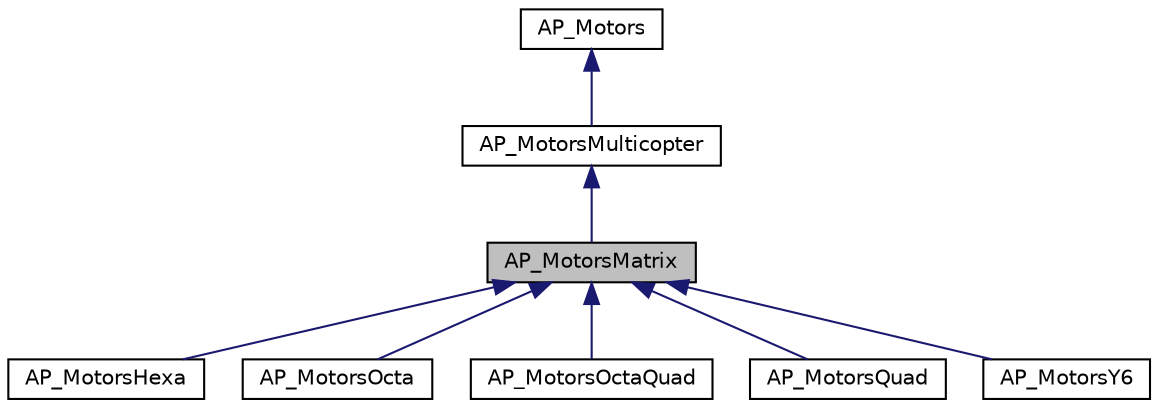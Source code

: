 digraph "AP_MotorsMatrix"
{
 // INTERACTIVE_SVG=YES
  edge [fontname="Helvetica",fontsize="10",labelfontname="Helvetica",labelfontsize="10"];
  node [fontname="Helvetica",fontsize="10",shape=record];
  Node1 [label="AP_MotorsMatrix",height=0.2,width=0.4,color="black", fillcolor="grey75", style="filled", fontcolor="black"];
  Node2 -> Node1 [dir="back",color="midnightblue",fontsize="10",style="solid",fontname="Helvetica"];
  Node2 [label="AP_MotorsMulticopter",height=0.2,width=0.4,color="black", fillcolor="white", style="filled",URL="$classAP__MotorsMulticopter.html"];
  Node3 -> Node2 [dir="back",color="midnightblue",fontsize="10",style="solid",fontname="Helvetica"];
  Node3 [label="AP_Motors",height=0.2,width=0.4,color="black", fillcolor="white", style="filled",URL="$classAP__Motors.html"];
  Node1 -> Node4 [dir="back",color="midnightblue",fontsize="10",style="solid",fontname="Helvetica"];
  Node4 [label="AP_MotorsHexa",height=0.2,width=0.4,color="black", fillcolor="white", style="filled",URL="$classAP__MotorsHexa.html"];
  Node1 -> Node5 [dir="back",color="midnightblue",fontsize="10",style="solid",fontname="Helvetica"];
  Node5 [label="AP_MotorsOcta",height=0.2,width=0.4,color="black", fillcolor="white", style="filled",URL="$classAP__MotorsOcta.html"];
  Node1 -> Node6 [dir="back",color="midnightblue",fontsize="10",style="solid",fontname="Helvetica"];
  Node6 [label="AP_MotorsOctaQuad",height=0.2,width=0.4,color="black", fillcolor="white", style="filled",URL="$classAP__MotorsOctaQuad.html"];
  Node1 -> Node7 [dir="back",color="midnightblue",fontsize="10",style="solid",fontname="Helvetica"];
  Node7 [label="AP_MotorsQuad",height=0.2,width=0.4,color="black", fillcolor="white", style="filled",URL="$classAP__MotorsQuad.html"];
  Node1 -> Node8 [dir="back",color="midnightblue",fontsize="10",style="solid",fontname="Helvetica"];
  Node8 [label="AP_MotorsY6",height=0.2,width=0.4,color="black", fillcolor="white", style="filled",URL="$classAP__MotorsY6.html"];
}
